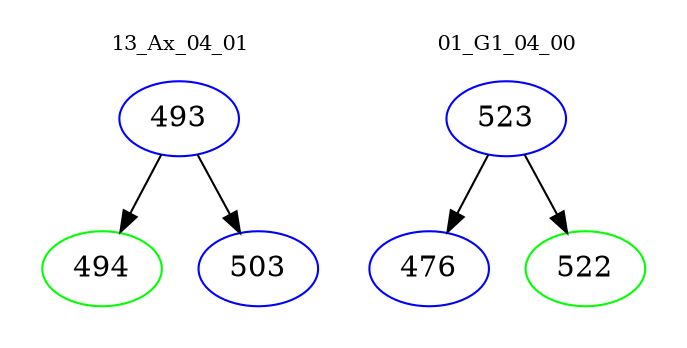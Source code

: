 digraph{
subgraph cluster_0 {
color = white
label = "13_Ax_04_01";
fontsize=10;
T0_493 [label="493", color="blue"]
T0_493 -> T0_494 [color="black"]
T0_494 [label="494", color="green"]
T0_493 -> T0_503 [color="black"]
T0_503 [label="503", color="blue"]
}
subgraph cluster_1 {
color = white
label = "01_G1_04_00";
fontsize=10;
T1_523 [label="523", color="blue"]
T1_523 -> T1_476 [color="black"]
T1_476 [label="476", color="blue"]
T1_523 -> T1_522 [color="black"]
T1_522 [label="522", color="green"]
}
}
